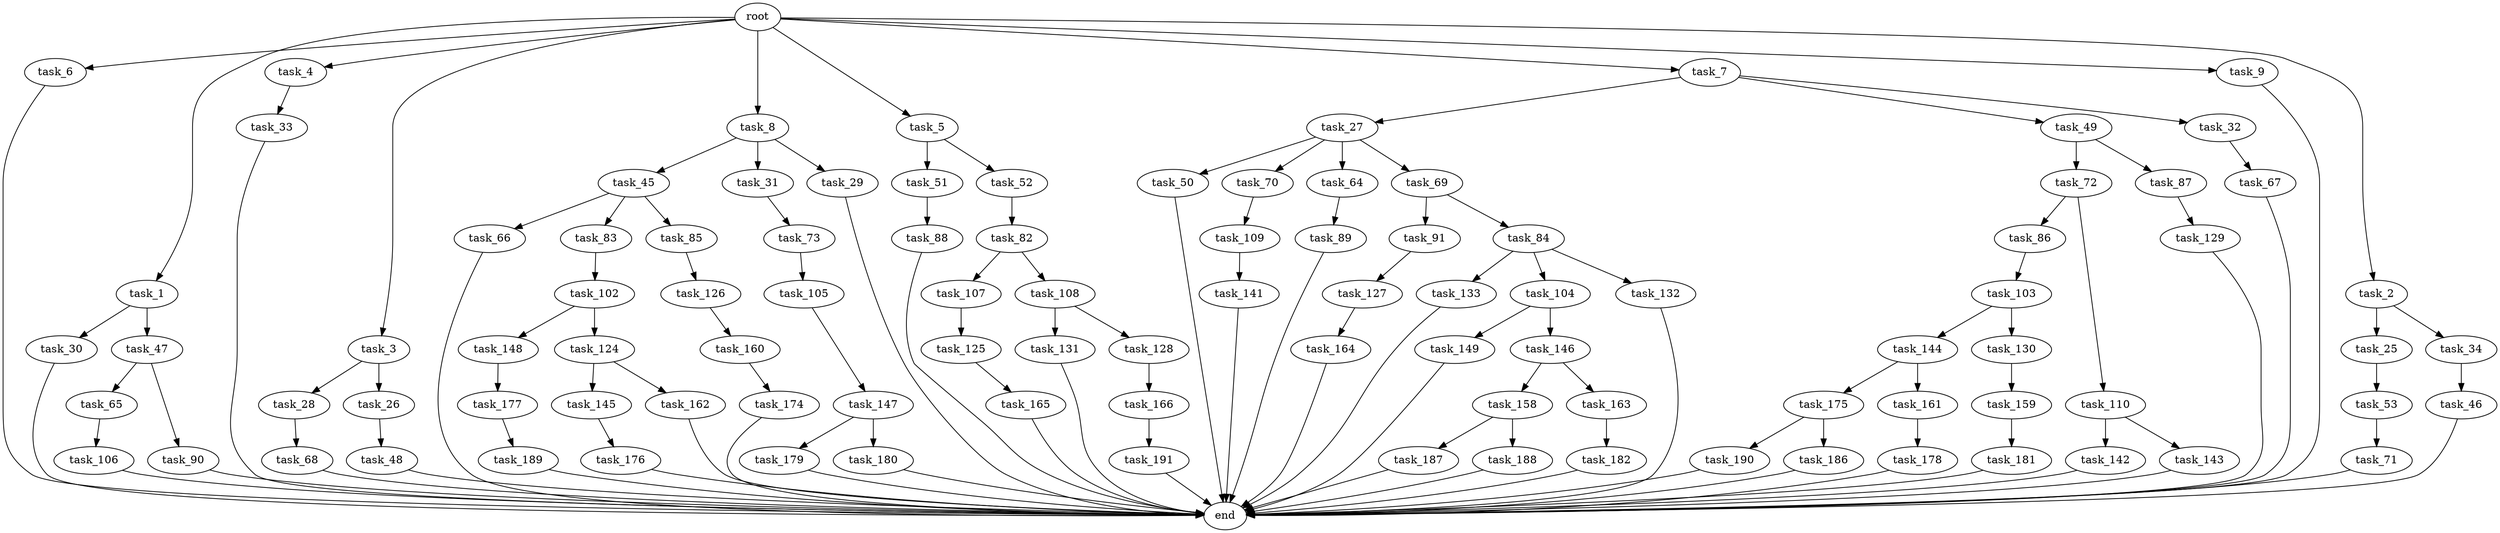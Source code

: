 digraph G {
  task_6 [size="1.024000"];
  task_91 [size="77309411.328000"];
  task_45 [size="420906795.008000"];
  task_187 [size="137438953.472000"];
  task_73 [size="214748364.800000"];
  task_66 [size="858993459.200000"];
  task_1 [size="1.024000"];
  task_82 [size="77309411.328000"];
  task_159 [size="137438953.472000"];
  task_68 [size="214748364.800000"];
  task_190 [size="214748364.800000"];
  task_65 [size="309237645.312000"];
  task_83 [size="858993459.200000"];
  task_72 [size="309237645.312000"];
  root [size="0.000000"];
  task_178 [size="309237645.312000"];
  task_179 [size="34359738.368000"];
  task_144 [size="549755813.888000"];
  task_148 [size="549755813.888000"];
  task_4 [size="1.024000"];
  task_3 [size="1.024000"];
  task_86 [size="420906795.008000"];
  task_147 [size="34359738.368000"];
  task_131 [size="695784701.952000"];
  task_189 [size="77309411.328000"];
  task_85 [size="858993459.200000"];
  task_182 [size="214748364.800000"];
  task_8 [size="1.024000"];
  task_27 [size="549755813.888000"];
  task_109 [size="858993459.200000"];
  task_177 [size="34359738.368000"];
  task_133 [size="309237645.312000"];
  task_5 [size="1.024000"];
  task_166 [size="137438953.472000"];
  task_107 [size="858993459.200000"];
  task_49 [size="549755813.888000"];
  task_145 [size="34359738.368000"];
  task_128 [size="695784701.952000"];
  task_32 [size="549755813.888000"];
  task_88 [size="214748364.800000"];
  task_7 [size="1.024000"];
  task_188 [size="137438953.472000"];
  task_53 [size="858993459.200000"];
  task_25 [size="137438953.472000"];
  task_126 [size="77309411.328000"];
  task_51 [size="309237645.312000"];
  task_31 [size="420906795.008000"];
  task_186 [size="214748364.800000"];
  task_28 [size="549755813.888000"];
  task_142 [size="77309411.328000"];
  task_9 [size="1.024000"];
  task_180 [size="34359738.368000"];
  task_175 [size="77309411.328000"];
  task_141 [size="549755813.888000"];
  task_162 [size="34359738.368000"];
  task_26 [size="549755813.888000"];
  task_143 [size="77309411.328000"];
  task_2 [size="1.024000"];
  task_106 [size="695784701.952000"];
  task_105 [size="77309411.328000"];
  task_129 [size="309237645.312000"];
  task_52 [size="309237645.312000"];
  task_87 [size="309237645.312000"];
  task_50 [size="137438953.472000"];
  task_176 [size="549755813.888000"];
  task_104 [size="309237645.312000"];
  task_158 [size="420906795.008000"];
  task_160 [size="77309411.328000"];
  task_174 [size="309237645.312000"];
  task_103 [size="858993459.200000"];
  task_127 [size="34359738.368000"];
  task_70 [size="137438953.472000"];
  task_165 [size="34359738.368000"];
  task_30 [size="137438953.472000"];
  task_67 [size="34359738.368000"];
  task_48 [size="420906795.008000"];
  task_149 [size="858993459.200000"];
  task_164 [size="214748364.800000"];
  task_191 [size="549755813.888000"];
  task_64 [size="137438953.472000"];
  task_163 [size="420906795.008000"];
  task_29 [size="420906795.008000"];
  task_84 [size="77309411.328000"];
  task_102 [size="214748364.800000"];
  task_130 [size="549755813.888000"];
  task_181 [size="858993459.200000"];
  task_161 [size="77309411.328000"];
  task_33 [size="214748364.800000"];
  task_47 [size="137438953.472000"];
  task_69 [size="137438953.472000"];
  task_108 [size="858993459.200000"];
  end [size="0.000000"];
  task_71 [size="214748364.800000"];
  task_89 [size="858993459.200000"];
  task_46 [size="137438953.472000"];
  task_146 [size="858993459.200000"];
  task_132 [size="309237645.312000"];
  task_34 [size="137438953.472000"];
  task_110 [size="420906795.008000"];
  task_124 [size="549755813.888000"];
  task_125 [size="309237645.312000"];
  task_90 [size="309237645.312000"];

  task_6 -> end [size="1.000000"];
  task_91 -> task_127 [size="33554432.000000"];
  task_45 -> task_66 [size="838860800.000000"];
  task_45 -> task_85 [size="838860800.000000"];
  task_45 -> task_83 [size="838860800.000000"];
  task_187 -> end [size="1.000000"];
  task_73 -> task_105 [size="75497472.000000"];
  task_66 -> end [size="1.000000"];
  task_1 -> task_30 [size="134217728.000000"];
  task_1 -> task_47 [size="134217728.000000"];
  task_82 -> task_108 [size="838860800.000000"];
  task_82 -> task_107 [size="838860800.000000"];
  task_159 -> task_181 [size="838860800.000000"];
  task_68 -> end [size="1.000000"];
  task_190 -> end [size="1.000000"];
  task_65 -> task_106 [size="679477248.000000"];
  task_83 -> task_102 [size="209715200.000000"];
  task_72 -> task_86 [size="411041792.000000"];
  task_72 -> task_110 [size="411041792.000000"];
  root -> task_2 [size="1.000000"];
  root -> task_6 [size="1.000000"];
  root -> task_7 [size="1.000000"];
  root -> task_4 [size="1.000000"];
  root -> task_3 [size="1.000000"];
  root -> task_5 [size="1.000000"];
  root -> task_1 [size="1.000000"];
  root -> task_8 [size="1.000000"];
  root -> task_9 [size="1.000000"];
  task_178 -> end [size="1.000000"];
  task_179 -> end [size="1.000000"];
  task_144 -> task_161 [size="75497472.000000"];
  task_144 -> task_175 [size="75497472.000000"];
  task_148 -> task_177 [size="33554432.000000"];
  task_4 -> task_33 [size="209715200.000000"];
  task_3 -> task_26 [size="536870912.000000"];
  task_3 -> task_28 [size="536870912.000000"];
  task_86 -> task_103 [size="838860800.000000"];
  task_147 -> task_180 [size="33554432.000000"];
  task_147 -> task_179 [size="33554432.000000"];
  task_131 -> end [size="1.000000"];
  task_189 -> end [size="1.000000"];
  task_85 -> task_126 [size="75497472.000000"];
  task_182 -> end [size="1.000000"];
  task_8 -> task_29 [size="411041792.000000"];
  task_8 -> task_31 [size="411041792.000000"];
  task_8 -> task_45 [size="411041792.000000"];
  task_27 -> task_50 [size="134217728.000000"];
  task_27 -> task_64 [size="134217728.000000"];
  task_27 -> task_69 [size="134217728.000000"];
  task_27 -> task_70 [size="134217728.000000"];
  task_109 -> task_141 [size="536870912.000000"];
  task_177 -> task_189 [size="75497472.000000"];
  task_133 -> end [size="1.000000"];
  task_5 -> task_52 [size="301989888.000000"];
  task_5 -> task_51 [size="301989888.000000"];
  task_166 -> task_191 [size="536870912.000000"];
  task_107 -> task_125 [size="301989888.000000"];
  task_49 -> task_87 [size="301989888.000000"];
  task_49 -> task_72 [size="301989888.000000"];
  task_145 -> task_176 [size="536870912.000000"];
  task_128 -> task_166 [size="134217728.000000"];
  task_32 -> task_67 [size="33554432.000000"];
  task_88 -> end [size="1.000000"];
  task_7 -> task_27 [size="536870912.000000"];
  task_7 -> task_32 [size="536870912.000000"];
  task_7 -> task_49 [size="536870912.000000"];
  task_188 -> end [size="1.000000"];
  task_53 -> task_71 [size="209715200.000000"];
  task_25 -> task_53 [size="838860800.000000"];
  task_126 -> task_160 [size="75497472.000000"];
  task_51 -> task_88 [size="209715200.000000"];
  task_31 -> task_73 [size="209715200.000000"];
  task_186 -> end [size="1.000000"];
  task_28 -> task_68 [size="209715200.000000"];
  task_142 -> end [size="1.000000"];
  task_9 -> end [size="1.000000"];
  task_180 -> end [size="1.000000"];
  task_175 -> task_190 [size="209715200.000000"];
  task_175 -> task_186 [size="209715200.000000"];
  task_141 -> end [size="1.000000"];
  task_162 -> end [size="1.000000"];
  task_26 -> task_48 [size="411041792.000000"];
  task_143 -> end [size="1.000000"];
  task_2 -> task_34 [size="134217728.000000"];
  task_2 -> task_25 [size="134217728.000000"];
  task_106 -> end [size="1.000000"];
  task_105 -> task_147 [size="33554432.000000"];
  task_129 -> end [size="1.000000"];
  task_52 -> task_82 [size="75497472.000000"];
  task_87 -> task_129 [size="301989888.000000"];
  task_50 -> end [size="1.000000"];
  task_176 -> end [size="1.000000"];
  task_104 -> task_149 [size="838860800.000000"];
  task_104 -> task_146 [size="838860800.000000"];
  task_158 -> task_187 [size="134217728.000000"];
  task_158 -> task_188 [size="134217728.000000"];
  task_160 -> task_174 [size="301989888.000000"];
  task_174 -> end [size="1.000000"];
  task_103 -> task_144 [size="536870912.000000"];
  task_103 -> task_130 [size="536870912.000000"];
  task_127 -> task_164 [size="209715200.000000"];
  task_70 -> task_109 [size="838860800.000000"];
  task_165 -> end [size="1.000000"];
  task_30 -> end [size="1.000000"];
  task_67 -> end [size="1.000000"];
  task_48 -> end [size="1.000000"];
  task_149 -> end [size="1.000000"];
  task_164 -> end [size="1.000000"];
  task_191 -> end [size="1.000000"];
  task_64 -> task_89 [size="838860800.000000"];
  task_163 -> task_182 [size="209715200.000000"];
  task_29 -> end [size="1.000000"];
  task_84 -> task_104 [size="301989888.000000"];
  task_84 -> task_132 [size="301989888.000000"];
  task_84 -> task_133 [size="301989888.000000"];
  task_102 -> task_124 [size="536870912.000000"];
  task_102 -> task_148 [size="536870912.000000"];
  task_130 -> task_159 [size="134217728.000000"];
  task_181 -> end [size="1.000000"];
  task_161 -> task_178 [size="301989888.000000"];
  task_33 -> end [size="1.000000"];
  task_47 -> task_65 [size="301989888.000000"];
  task_47 -> task_90 [size="301989888.000000"];
  task_69 -> task_84 [size="75497472.000000"];
  task_69 -> task_91 [size="75497472.000000"];
  task_108 -> task_128 [size="679477248.000000"];
  task_108 -> task_131 [size="679477248.000000"];
  task_71 -> end [size="1.000000"];
  task_89 -> end [size="1.000000"];
  task_46 -> end [size="1.000000"];
  task_146 -> task_158 [size="411041792.000000"];
  task_146 -> task_163 [size="411041792.000000"];
  task_132 -> end [size="1.000000"];
  task_34 -> task_46 [size="134217728.000000"];
  task_110 -> task_142 [size="75497472.000000"];
  task_110 -> task_143 [size="75497472.000000"];
  task_124 -> task_162 [size="33554432.000000"];
  task_124 -> task_145 [size="33554432.000000"];
  task_125 -> task_165 [size="33554432.000000"];
  task_90 -> end [size="1.000000"];
}
